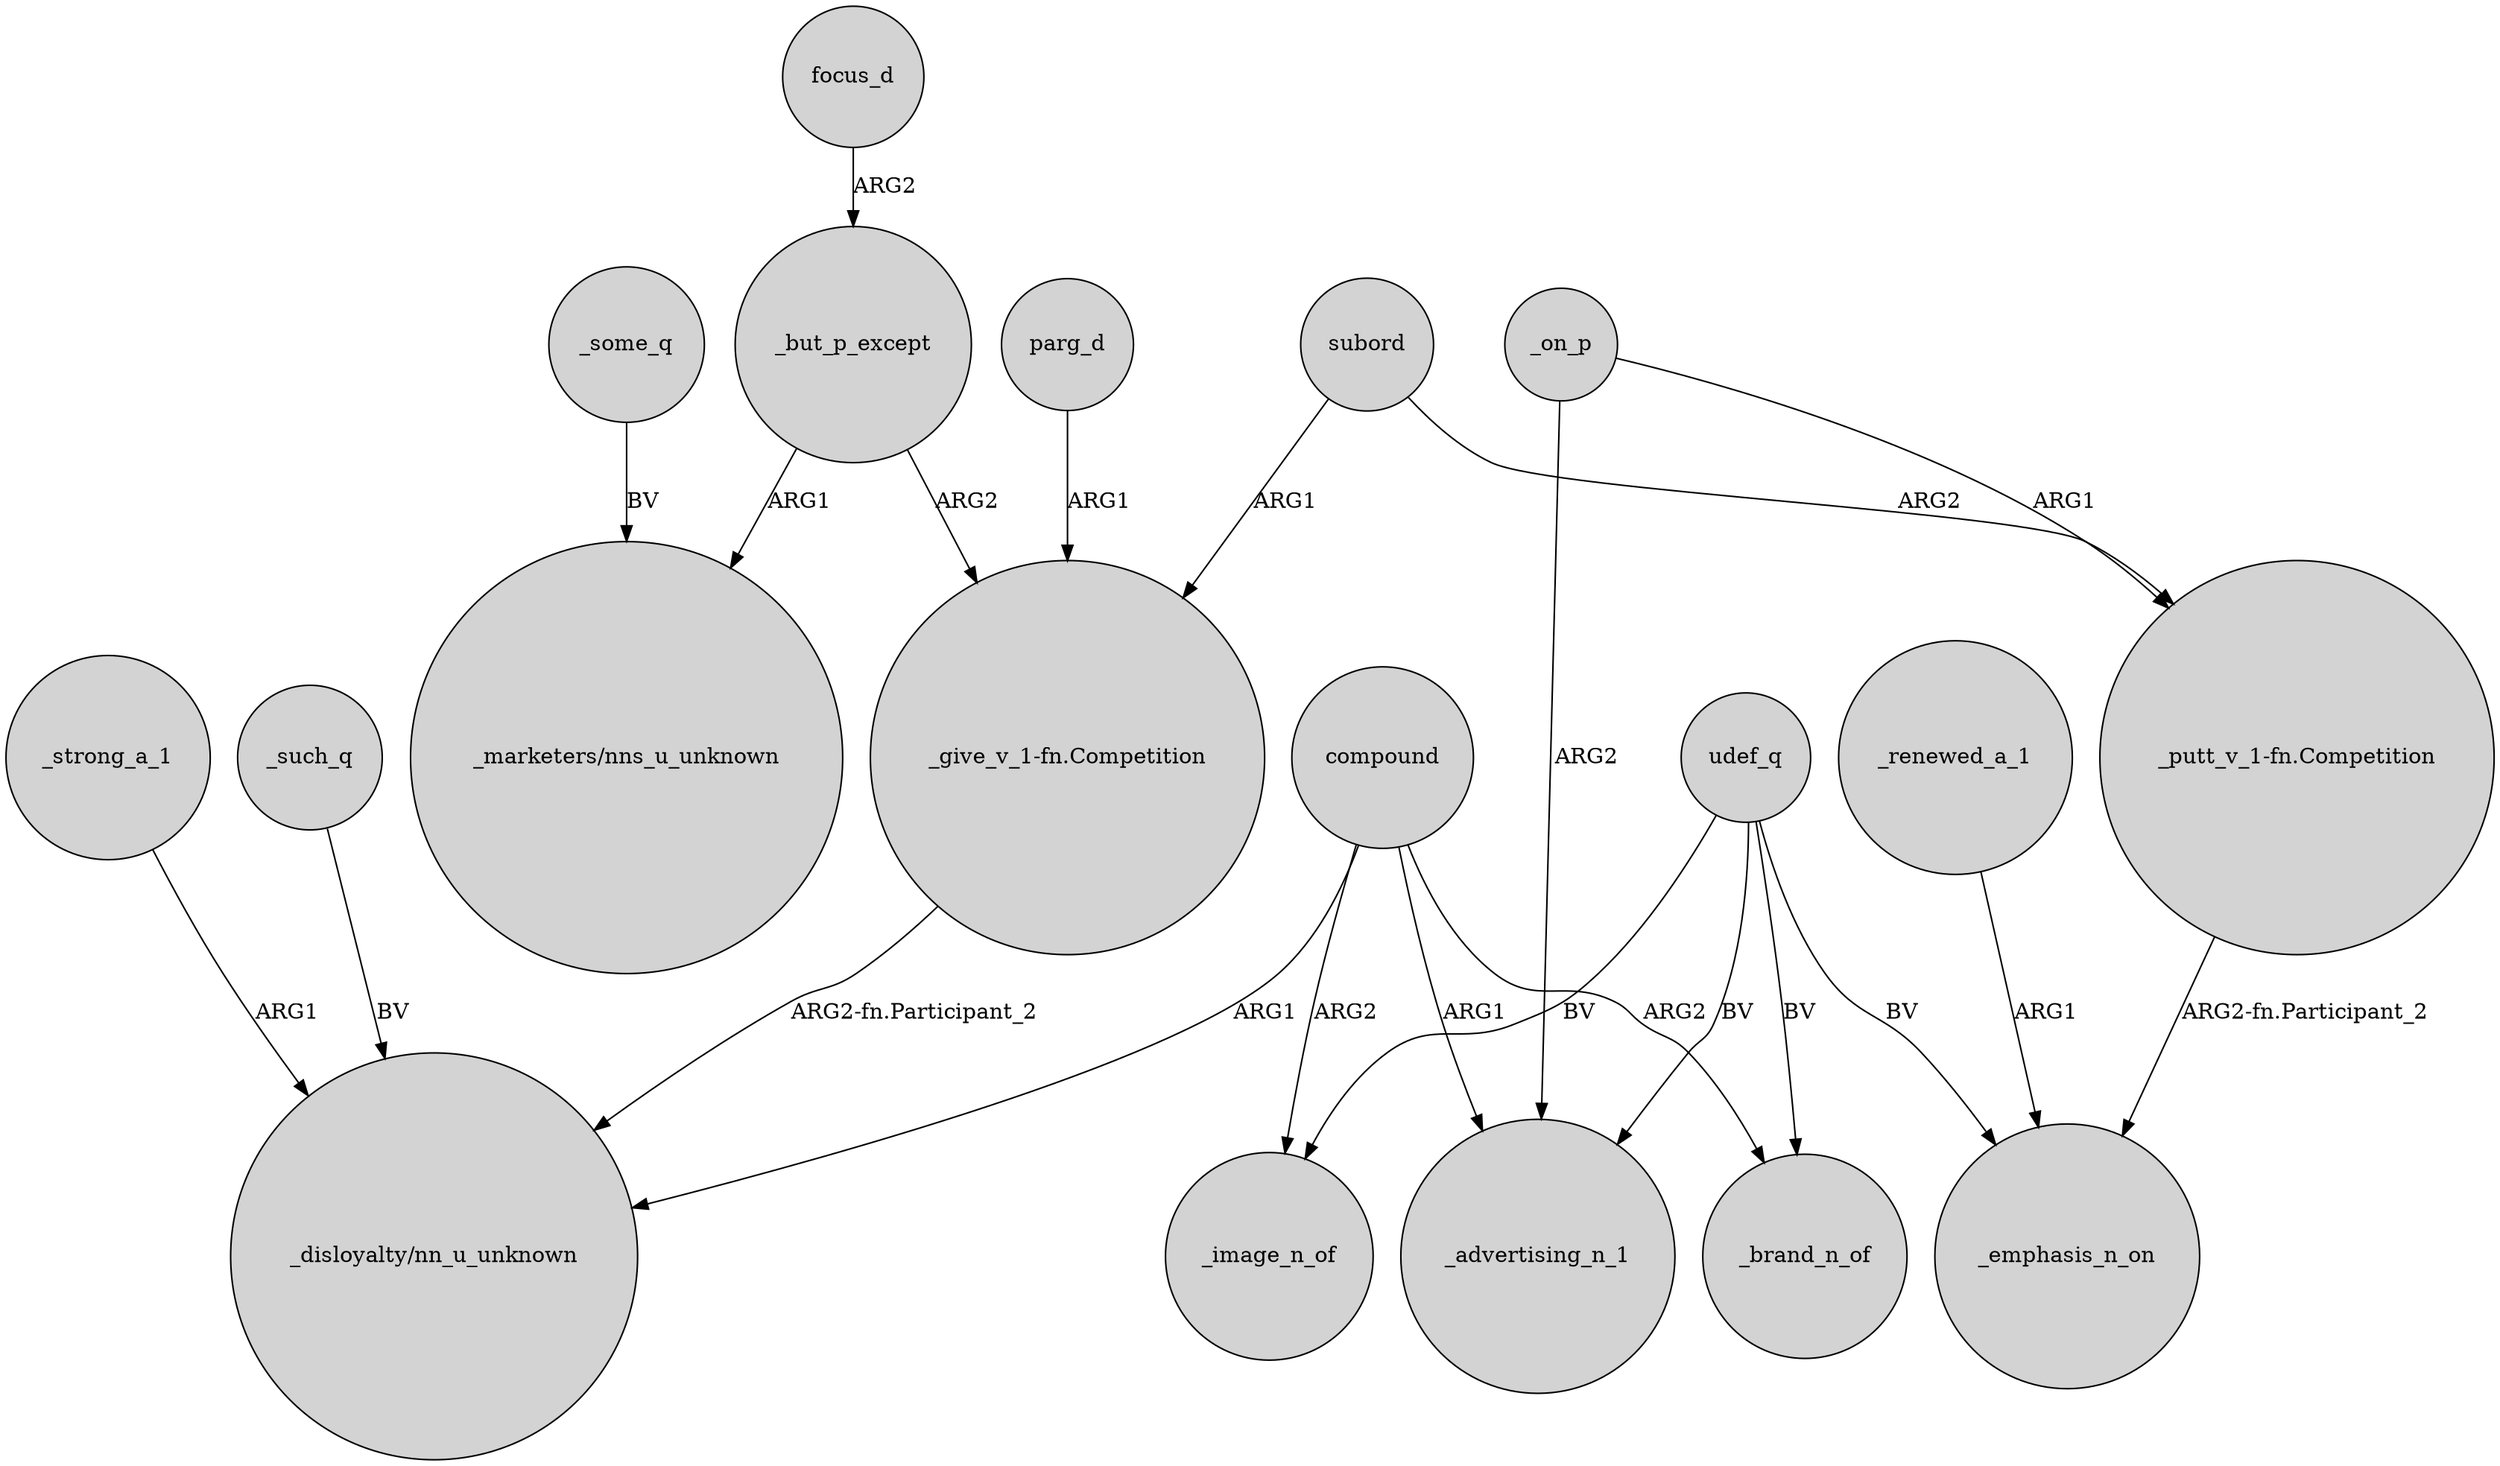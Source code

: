 digraph {
	node [shape=circle style=filled]
	compound -> "_disloyalty/nn_u_unknown" [label=ARG1]
	compound -> _advertising_n_1 [label=ARG1]
	_on_p -> _advertising_n_1 [label=ARG2]
	_such_q -> "_disloyalty/nn_u_unknown" [label=BV]
	_some_q -> "_marketers/nns_u_unknown" [label=BV]
	_on_p -> "_putt_v_1-fn.Competition" [label=ARG1]
	focus_d -> _but_p_except [label=ARG2]
	udef_q -> _advertising_n_1 [label=BV]
	parg_d -> "_give_v_1-fn.Competition" [label=ARG1]
	udef_q -> _brand_n_of [label=BV]
	_strong_a_1 -> "_disloyalty/nn_u_unknown" [label=ARG1]
	subord -> "_putt_v_1-fn.Competition" [label=ARG2]
	udef_q -> _emphasis_n_on [label=BV]
	_but_p_except -> "_marketers/nns_u_unknown" [label=ARG1]
	_but_p_except -> "_give_v_1-fn.Competition" [label=ARG2]
	"_give_v_1-fn.Competition" -> "_disloyalty/nn_u_unknown" [label="ARG2-fn.Participant_2"]
	_renewed_a_1 -> _emphasis_n_on [label=ARG1]
	compound -> _image_n_of [label=ARG2]
	udef_q -> _image_n_of [label=BV]
	compound -> _brand_n_of [label=ARG2]
	subord -> "_give_v_1-fn.Competition" [label=ARG1]
	"_putt_v_1-fn.Competition" -> _emphasis_n_on [label="ARG2-fn.Participant_2"]
}

